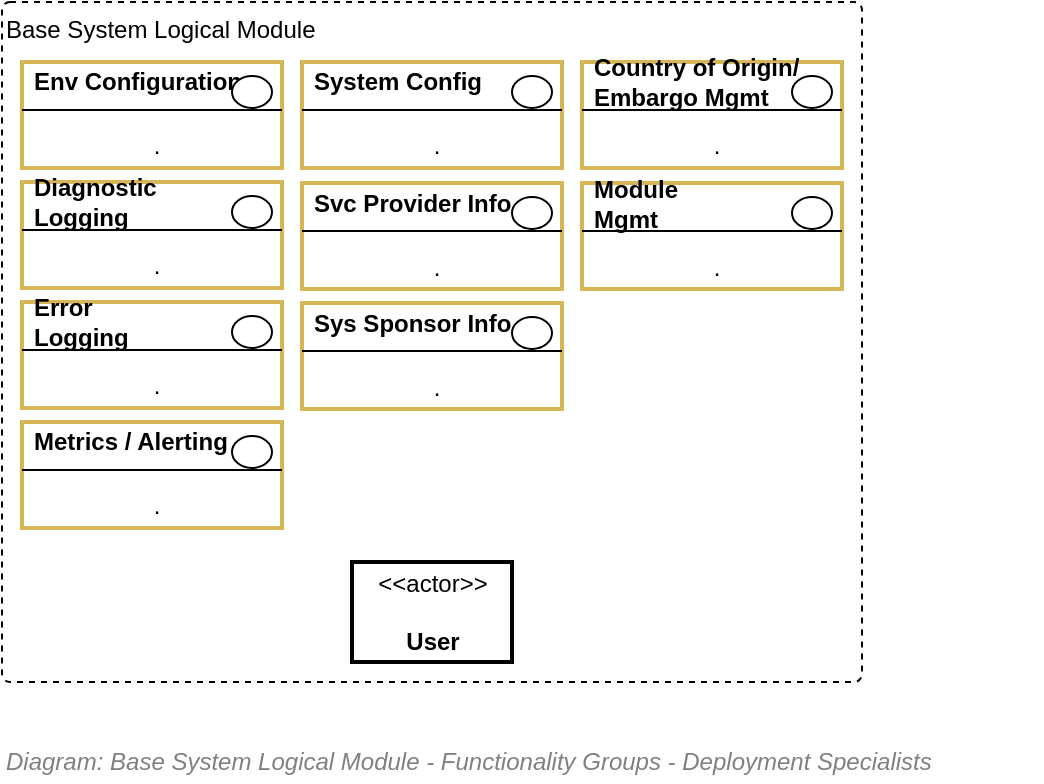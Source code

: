 <mxfile compressed="false" version="17.5.0" type="google">
  <diagram name="Deployment Stakeholders" id="sLQgZ1sIVFAuEDhIooa6">
    <mxGraphModel grid="1" page="1" gridSize="10" guides="1" tooltips="1" connect="1" arrows="1" fold="1" pageScale="1" pageWidth="827" pageHeight="1169" math="0" shadow="0">
      <root>
        <mxCell id="ENI0PkMuO0fjYYb_z47d-0" />
        <mxCell id="ENI0PkMuO0fjYYb_z47d-1" parent="ENI0PkMuO0fjYYb_z47d-0" />
        <mxCell id="ENI0PkMuO0fjYYb_z47d-2" value="&lt;font style=&quot;font-size: 12px&quot;&gt;Diagram: Base System Logical Module - Functionality Groups - Deployment Specialists&lt;/font&gt;" style="text;strokeColor=none;fillColor=none;html=1;fontSize=12;fontStyle=2;verticalAlign=middle;align=left;shadow=0;glass=0;comic=0;opacity=30;fontColor=#808080;strokeWidth=1;" vertex="1" parent="ENI0PkMuO0fjYYb_z47d-1">
          <mxGeometry x="120" y="500" width="520" height="20" as="geometry" />
        </mxCell>
        <mxCell id="ENI0PkMuO0fjYYb_z47d-4" value="Base System Logical Module" style="rounded=1;whiteSpace=wrap;html=1;strokeWidth=1;fillColor=none;dashed=1;absoluteArcSize=1;arcSize=8;container=1;collapsible=0;recursiveResize=0;align=left;verticalAlign=top;" vertex="1" parent="ENI0PkMuO0fjYYb_z47d-1">
          <mxGeometry x="120" y="130" width="430" height="340" as="geometry" />
        </mxCell>
        <mxCell id="ENI0PkMuO0fjYYb_z47d-5" value="" style="fontStyle=1;align=center;verticalAlign=top;childLayout=stackLayout;horizontal=1;horizontalStack=0;resizeParent=1;resizeParentMax=0;resizeLast=0;marginBottom=0;strokeColor=#d6b656;strokeWidth=2;fillColor=none;" vertex="1" parent="ENI0PkMuO0fjYYb_z47d-4">
          <mxGeometry x="10" y="90" width="130" height="53" as="geometry" />
        </mxCell>
        <mxCell id="ENI0PkMuO0fjYYb_z47d-6" value="Diagnostic &lt;br&gt;Logging" style="html=1;align=left;spacingLeft=4;verticalAlign=middle;strokeColor=none;fillColor=none;fontStyle=1" vertex="1" parent="ENI0PkMuO0fjYYb_z47d-5">
          <mxGeometry width="130" height="20" as="geometry" />
        </mxCell>
        <mxCell id="ENI0PkMuO0fjYYb_z47d-7" value="" style="shape=ellipse;" vertex="1" parent="ENI0PkMuO0fjYYb_z47d-6">
          <mxGeometry x="1" width="20" height="16" relative="1" as="geometry">
            <mxPoint x="-25" y="7" as="offset" />
          </mxGeometry>
        </mxCell>
        <mxCell id="ENI0PkMuO0fjYYb_z47d-8" value="" style="line;strokeWidth=1;fillColor=none;align=left;verticalAlign=middle;spacingTop=-1;spacingLeft=3;spacingRight=3;rotatable=0;labelPosition=right;points=[];portConstraint=eastwest;" vertex="1" parent="ENI0PkMuO0fjYYb_z47d-5">
          <mxGeometry y="20" width="130" height="8" as="geometry" />
        </mxCell>
        <mxCell id="ENI0PkMuO0fjYYb_z47d-9" value="." style="html=1;align=center;spacingLeft=4;verticalAlign=top;strokeColor=none;fillColor=none;" vertex="1" parent="ENI0PkMuO0fjYYb_z47d-5">
          <mxGeometry y="28" width="130" height="25" as="geometry" />
        </mxCell>
        <mxCell id="ENI0PkMuO0fjYYb_z47d-10" value="&amp;lt;&amp;lt;actor&amp;gt;&amp;gt;&lt;br&gt;&lt;br&gt;&lt;b&gt;User&lt;/b&gt;" style="text;html=1;align=center;verticalAlign=middle;dashed=0;strokeColor=#000000;strokeWidth=2;" vertex="1" parent="ENI0PkMuO0fjYYb_z47d-4">
          <mxGeometry x="175" y="280" width="80" height="50" as="geometry" />
        </mxCell>
        <mxCell id="ENI0PkMuO0fjYYb_z47d-11" value="" style="fontStyle=1;align=center;verticalAlign=top;childLayout=stackLayout;horizontal=1;horizontalStack=0;resizeParent=1;resizeParentMax=0;resizeLast=0;marginBottom=0;strokeColor=#d6b656;strokeWidth=2;fillColor=none;" vertex="1" parent="ENI0PkMuO0fjYYb_z47d-4">
          <mxGeometry x="10" y="150" width="130" height="53" as="geometry" />
        </mxCell>
        <mxCell id="ENI0PkMuO0fjYYb_z47d-12" value="Error &lt;br&gt;Logging" style="html=1;align=left;spacingLeft=4;verticalAlign=middle;strokeColor=none;fillColor=none;fontStyle=1" vertex="1" parent="ENI0PkMuO0fjYYb_z47d-11">
          <mxGeometry width="130" height="20" as="geometry" />
        </mxCell>
        <mxCell id="ENI0PkMuO0fjYYb_z47d-13" value="" style="shape=ellipse;" vertex="1" parent="ENI0PkMuO0fjYYb_z47d-12">
          <mxGeometry x="1" width="20" height="16" relative="1" as="geometry">
            <mxPoint x="-25" y="7" as="offset" />
          </mxGeometry>
        </mxCell>
        <mxCell id="ENI0PkMuO0fjYYb_z47d-14" value="" style="line;strokeWidth=1;fillColor=none;align=left;verticalAlign=middle;spacingTop=-1;spacingLeft=3;spacingRight=3;rotatable=0;labelPosition=right;points=[];portConstraint=eastwest;" vertex="1" parent="ENI0PkMuO0fjYYb_z47d-11">
          <mxGeometry y="20" width="130" height="8" as="geometry" />
        </mxCell>
        <mxCell id="ENI0PkMuO0fjYYb_z47d-15" value="." style="html=1;align=center;spacingLeft=4;verticalAlign=top;strokeColor=none;fillColor=none;" vertex="1" parent="ENI0PkMuO0fjYYb_z47d-11">
          <mxGeometry y="28" width="130" height="25" as="geometry" />
        </mxCell>
        <mxCell id="ENI0PkMuO0fjYYb_z47d-21" value="" style="fontStyle=1;align=center;verticalAlign=top;childLayout=stackLayout;horizontal=1;horizontalStack=0;resizeParent=1;resizeParentMax=0;resizeLast=0;marginBottom=0;strokeColor=#d6b656;strokeWidth=2;fillColor=none;" vertex="1" parent="ENI0PkMuO0fjYYb_z47d-4">
          <mxGeometry x="150" y="30" width="130" height="53" as="geometry" />
        </mxCell>
        <mxCell id="ENI0PkMuO0fjYYb_z47d-22" value="System Config" style="html=1;align=left;spacingLeft=4;verticalAlign=middle;strokeColor=none;fillColor=none;fontStyle=1" vertex="1" parent="ENI0PkMuO0fjYYb_z47d-21">
          <mxGeometry width="130" height="20" as="geometry" />
        </mxCell>
        <mxCell id="ENI0PkMuO0fjYYb_z47d-23" value="" style="shape=ellipse;" vertex="1" parent="ENI0PkMuO0fjYYb_z47d-22">
          <mxGeometry x="1" width="20" height="16" relative="1" as="geometry">
            <mxPoint x="-25" y="7" as="offset" />
          </mxGeometry>
        </mxCell>
        <mxCell id="ENI0PkMuO0fjYYb_z47d-24" value="" style="line;strokeWidth=1;fillColor=none;align=left;verticalAlign=middle;spacingTop=-1;spacingLeft=3;spacingRight=3;rotatable=0;labelPosition=right;points=[];portConstraint=eastwest;" vertex="1" parent="ENI0PkMuO0fjYYb_z47d-21">
          <mxGeometry y="20" width="130" height="8" as="geometry" />
        </mxCell>
        <mxCell id="ENI0PkMuO0fjYYb_z47d-25" value="." style="html=1;align=center;spacingLeft=4;verticalAlign=top;strokeColor=none;fillColor=none;" vertex="1" parent="ENI0PkMuO0fjYYb_z47d-21">
          <mxGeometry y="28" width="130" height="25" as="geometry" />
        </mxCell>
        <mxCell id="ENI0PkMuO0fjYYb_z47d-26" value="" style="fontStyle=1;align=center;verticalAlign=top;childLayout=stackLayout;horizontal=1;horizontalStack=0;resizeParent=1;resizeParentMax=0;resizeLast=0;marginBottom=0;strokeColor=#d6b656;strokeWidth=2;fillColor=none;" vertex="1" parent="ENI0PkMuO0fjYYb_z47d-4">
          <mxGeometry x="150" y="150.5" width="130" height="53" as="geometry" />
        </mxCell>
        <mxCell id="ENI0PkMuO0fjYYb_z47d-27" value="Sys Sponsor Info" style="html=1;align=left;spacingLeft=4;verticalAlign=middle;strokeColor=none;fillColor=none;fontStyle=1" vertex="1" parent="ENI0PkMuO0fjYYb_z47d-26">
          <mxGeometry width="130" height="20" as="geometry" />
        </mxCell>
        <mxCell id="ENI0PkMuO0fjYYb_z47d-28" value="" style="shape=ellipse;" vertex="1" parent="ENI0PkMuO0fjYYb_z47d-27">
          <mxGeometry x="1" width="20" height="16" relative="1" as="geometry">
            <mxPoint x="-25" y="7" as="offset" />
          </mxGeometry>
        </mxCell>
        <mxCell id="ENI0PkMuO0fjYYb_z47d-29" value="" style="line;strokeWidth=1;fillColor=none;align=left;verticalAlign=middle;spacingTop=-1;spacingLeft=3;spacingRight=3;rotatable=0;labelPosition=right;points=[];portConstraint=eastwest;" vertex="1" parent="ENI0PkMuO0fjYYb_z47d-26">
          <mxGeometry y="20" width="130" height="8" as="geometry" />
        </mxCell>
        <mxCell id="ENI0PkMuO0fjYYb_z47d-30" value="." style="html=1;align=center;spacingLeft=4;verticalAlign=top;strokeColor=none;fillColor=none;" vertex="1" parent="ENI0PkMuO0fjYYb_z47d-26">
          <mxGeometry y="28" width="130" height="25" as="geometry" />
        </mxCell>
        <mxCell id="ENI0PkMuO0fjYYb_z47d-31" value="" style="fontStyle=1;align=center;verticalAlign=top;childLayout=stackLayout;horizontal=1;horizontalStack=0;resizeParent=1;resizeParentMax=0;resizeLast=0;marginBottom=0;strokeColor=#d6b656;strokeWidth=2;fillColor=none;" vertex="1" parent="ENI0PkMuO0fjYYb_z47d-4">
          <mxGeometry x="10" y="30" width="130" height="53" as="geometry" />
        </mxCell>
        <mxCell id="ENI0PkMuO0fjYYb_z47d-32" value="Env Configuration" style="html=1;align=left;spacingLeft=4;verticalAlign=middle;strokeColor=none;fillColor=none;fontStyle=1" vertex="1" parent="ENI0PkMuO0fjYYb_z47d-31">
          <mxGeometry width="130" height="20" as="geometry" />
        </mxCell>
        <mxCell id="ENI0PkMuO0fjYYb_z47d-33" value="" style="shape=ellipse;" vertex="1" parent="ENI0PkMuO0fjYYb_z47d-32">
          <mxGeometry x="1" width="20" height="16" relative="1" as="geometry">
            <mxPoint x="-25" y="7" as="offset" />
          </mxGeometry>
        </mxCell>
        <mxCell id="ENI0PkMuO0fjYYb_z47d-34" value="" style="line;strokeWidth=1;fillColor=none;align=left;verticalAlign=middle;spacingTop=-1;spacingLeft=3;spacingRight=3;rotatable=0;labelPosition=right;points=[];portConstraint=eastwest;" vertex="1" parent="ENI0PkMuO0fjYYb_z47d-31">
          <mxGeometry y="20" width="130" height="8" as="geometry" />
        </mxCell>
        <mxCell id="ENI0PkMuO0fjYYb_z47d-35" value="." style="html=1;align=center;spacingLeft=4;verticalAlign=top;strokeColor=none;fillColor=none;" vertex="1" parent="ENI0PkMuO0fjYYb_z47d-31">
          <mxGeometry y="28" width="130" height="25" as="geometry" />
        </mxCell>
        <mxCell id="ENI0PkMuO0fjYYb_z47d-36" value="" style="fontStyle=1;align=center;verticalAlign=top;childLayout=stackLayout;horizontal=1;horizontalStack=0;resizeParent=1;resizeParentMax=0;resizeLast=0;marginBottom=0;strokeColor=#d6b656;strokeWidth=2;fillColor=none;" vertex="1" parent="ENI0PkMuO0fjYYb_z47d-4">
          <mxGeometry x="150" y="90.5" width="130" height="53" as="geometry" />
        </mxCell>
        <mxCell id="ENI0PkMuO0fjYYb_z47d-37" value="Svc Provider Info" style="html=1;align=left;spacingLeft=4;verticalAlign=middle;strokeColor=none;fillColor=none;fontStyle=1" vertex="1" parent="ENI0PkMuO0fjYYb_z47d-36">
          <mxGeometry width="130" height="20" as="geometry" />
        </mxCell>
        <mxCell id="ENI0PkMuO0fjYYb_z47d-38" value="" style="shape=ellipse;" vertex="1" parent="ENI0PkMuO0fjYYb_z47d-37">
          <mxGeometry x="1" width="20" height="16" relative="1" as="geometry">
            <mxPoint x="-25" y="7" as="offset" />
          </mxGeometry>
        </mxCell>
        <mxCell id="ENI0PkMuO0fjYYb_z47d-39" value="" style="line;strokeWidth=1;fillColor=none;align=left;verticalAlign=middle;spacingTop=-1;spacingLeft=3;spacingRight=3;rotatable=0;labelPosition=right;points=[];portConstraint=eastwest;" vertex="1" parent="ENI0PkMuO0fjYYb_z47d-36">
          <mxGeometry y="20" width="130" height="8" as="geometry" />
        </mxCell>
        <mxCell id="ENI0PkMuO0fjYYb_z47d-40" value="." style="html=1;align=center;spacingLeft=4;verticalAlign=top;strokeColor=none;fillColor=none;" vertex="1" parent="ENI0PkMuO0fjYYb_z47d-36">
          <mxGeometry y="28" width="130" height="25" as="geometry" />
        </mxCell>
        <mxCell id="ENI0PkMuO0fjYYb_z47d-81" value="" style="fontStyle=1;align=center;verticalAlign=top;childLayout=stackLayout;horizontal=1;horizontalStack=0;resizeParent=1;resizeParentMax=0;resizeLast=0;marginBottom=0;strokeColor=#d6b656;strokeWidth=2;fillColor=none;" vertex="1" parent="ENI0PkMuO0fjYYb_z47d-4">
          <mxGeometry x="290" y="30" width="130" height="53" as="geometry" />
        </mxCell>
        <mxCell id="ENI0PkMuO0fjYYb_z47d-82" value="Country of Origin/&lt;br&gt;Embargo Mgmt" style="html=1;align=left;spacingLeft=4;verticalAlign=middle;strokeColor=none;fillColor=none;fontStyle=1" vertex="1" parent="ENI0PkMuO0fjYYb_z47d-81">
          <mxGeometry width="130" height="20" as="geometry" />
        </mxCell>
        <mxCell id="ENI0PkMuO0fjYYb_z47d-83" value="" style="shape=ellipse;" vertex="1" parent="ENI0PkMuO0fjYYb_z47d-82">
          <mxGeometry x="1" width="20" height="16" relative="1" as="geometry">
            <mxPoint x="-25" y="7" as="offset" />
          </mxGeometry>
        </mxCell>
        <mxCell id="ENI0PkMuO0fjYYb_z47d-84" value="" style="line;strokeWidth=1;fillColor=none;align=left;verticalAlign=middle;spacingTop=-1;spacingLeft=3;spacingRight=3;rotatable=0;labelPosition=right;points=[];portConstraint=eastwest;" vertex="1" parent="ENI0PkMuO0fjYYb_z47d-81">
          <mxGeometry y="20" width="130" height="8" as="geometry" />
        </mxCell>
        <mxCell id="ENI0PkMuO0fjYYb_z47d-85" value="." style="html=1;align=center;spacingLeft=4;verticalAlign=top;strokeColor=none;fillColor=none;" vertex="1" parent="ENI0PkMuO0fjYYb_z47d-81">
          <mxGeometry y="28" width="130" height="25" as="geometry" />
        </mxCell>
        <mxCell id="ENI0PkMuO0fjYYb_z47d-86" value="" style="fontStyle=1;align=center;verticalAlign=top;childLayout=stackLayout;horizontal=1;horizontalStack=0;resizeParent=1;resizeParentMax=0;resizeLast=0;marginBottom=0;strokeColor=#d6b656;strokeWidth=2;fillColor=none;" vertex="1" parent="ENI0PkMuO0fjYYb_z47d-4">
          <mxGeometry x="290" y="90.5" width="130" height="53" as="geometry" />
        </mxCell>
        <mxCell id="ENI0PkMuO0fjYYb_z47d-87" value="Module &lt;br&gt;Mgmt" style="html=1;align=left;spacingLeft=4;verticalAlign=middle;strokeColor=none;fillColor=none;fontStyle=1" vertex="1" parent="ENI0PkMuO0fjYYb_z47d-86">
          <mxGeometry width="130" height="20" as="geometry" />
        </mxCell>
        <mxCell id="ENI0PkMuO0fjYYb_z47d-88" value="" style="shape=ellipse;" vertex="1" parent="ENI0PkMuO0fjYYb_z47d-87">
          <mxGeometry x="1" width="20" height="16" relative="1" as="geometry">
            <mxPoint x="-25" y="7" as="offset" />
          </mxGeometry>
        </mxCell>
        <mxCell id="ENI0PkMuO0fjYYb_z47d-89" value="" style="line;strokeWidth=1;fillColor=none;align=left;verticalAlign=middle;spacingTop=-1;spacingLeft=3;spacingRight=3;rotatable=0;labelPosition=right;points=[];portConstraint=eastwest;" vertex="1" parent="ENI0PkMuO0fjYYb_z47d-86">
          <mxGeometry y="20" width="130" height="8" as="geometry" />
        </mxCell>
        <mxCell id="ENI0PkMuO0fjYYb_z47d-90" value="." style="html=1;align=center;spacingLeft=4;verticalAlign=top;strokeColor=none;fillColor=none;" vertex="1" parent="ENI0PkMuO0fjYYb_z47d-86">
          <mxGeometry y="28" width="130" height="25" as="geometry" />
        </mxCell>
        <mxCell id="fS7bBoa0igXSXqmXGfwF-0" value="" style="fontStyle=1;align=center;verticalAlign=top;childLayout=stackLayout;horizontal=1;horizontalStack=0;resizeParent=1;resizeParentMax=0;resizeLast=0;marginBottom=0;strokeColor=#d6b656;strokeWidth=2;fillColor=none;" vertex="1" parent="ENI0PkMuO0fjYYb_z47d-4">
          <mxGeometry x="10" y="210" width="130" height="53" as="geometry" />
        </mxCell>
        <mxCell id="fS7bBoa0igXSXqmXGfwF-1" value="Metrics / Alerting&amp;nbsp;" style="html=1;align=left;spacingLeft=4;verticalAlign=middle;strokeColor=none;fillColor=none;fontStyle=1" vertex="1" parent="fS7bBoa0igXSXqmXGfwF-0">
          <mxGeometry width="130" height="20" as="geometry" />
        </mxCell>
        <mxCell id="fS7bBoa0igXSXqmXGfwF-2" value="" style="shape=ellipse;" vertex="1" parent="fS7bBoa0igXSXqmXGfwF-1">
          <mxGeometry x="1" width="20" height="16" relative="1" as="geometry">
            <mxPoint x="-25" y="7" as="offset" />
          </mxGeometry>
        </mxCell>
        <mxCell id="fS7bBoa0igXSXqmXGfwF-3" value="" style="line;strokeWidth=1;fillColor=none;align=left;verticalAlign=middle;spacingTop=-1;spacingLeft=3;spacingRight=3;rotatable=0;labelPosition=right;points=[];portConstraint=eastwest;" vertex="1" parent="fS7bBoa0igXSXqmXGfwF-0">
          <mxGeometry y="20" width="130" height="8" as="geometry" />
        </mxCell>
        <mxCell id="fS7bBoa0igXSXqmXGfwF-4" value="." style="html=1;align=center;spacingLeft=4;verticalAlign=top;strokeColor=none;fillColor=none;" vertex="1" parent="fS7bBoa0igXSXqmXGfwF-0">
          <mxGeometry y="28" width="130" height="25" as="geometry" />
        </mxCell>
      </root>
    </mxGraphModel>
  </diagram>
</mxfile>
